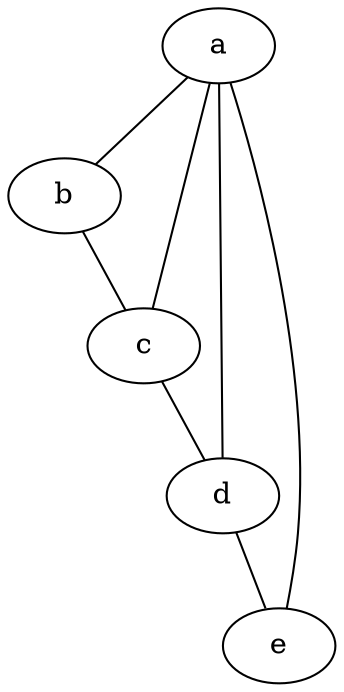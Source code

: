 strict graph "cordal5v" {

    "a"
    "b"
    "c"
	"d"
	"e"
    
    "a" -- "b"
    "a" -- "c"
    "a" -- "d"
    "a" -- "e"
    "b" -- "a"
    "b" -- "c"
    "c" -- "d"
	"d" -- "e"
}

